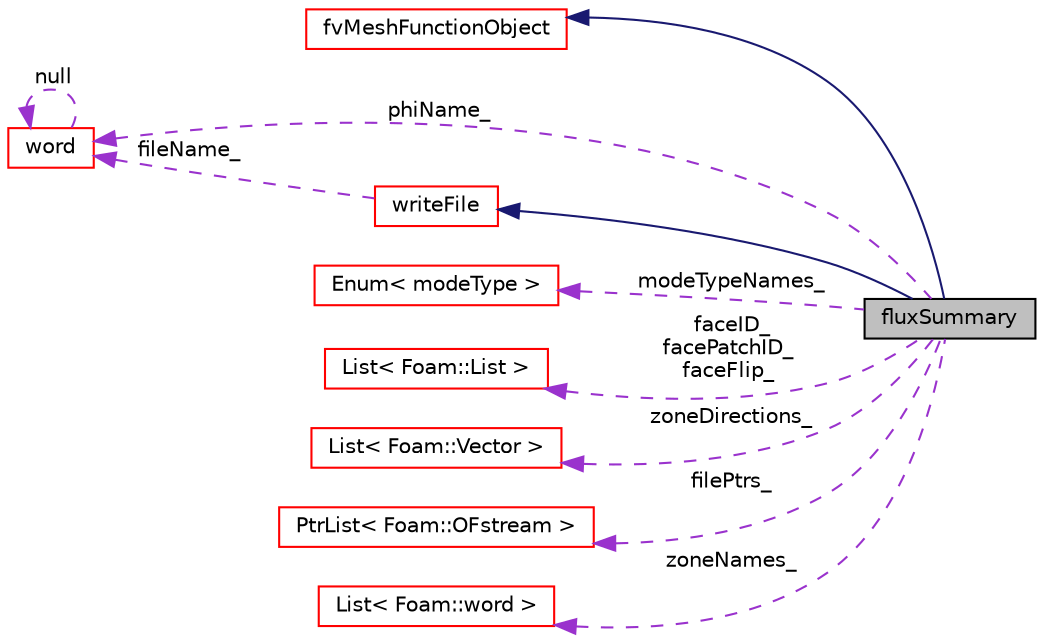 digraph "fluxSummary"
{
  bgcolor="transparent";
  edge [fontname="Helvetica",fontsize="10",labelfontname="Helvetica",labelfontsize="10"];
  node [fontname="Helvetica",fontsize="10",shape=record];
  rankdir="LR";
  Node1 [label="fluxSummary",height=0.2,width=0.4,color="black", fillcolor="grey75", style="filled" fontcolor="black"];
  Node2 -> Node1 [dir="back",color="midnightblue",fontsize="10",style="solid",fontname="Helvetica"];
  Node2 [label="fvMeshFunctionObject",height=0.2,width=0.4,color="red",URL="$classFoam_1_1functionObjects_1_1fvMeshFunctionObject.html",tooltip="Specialization of Foam::functionObject for an Foam::fvMesh, providing a reference to the Foam::fvMesh..."];
  Node3 -> Node1 [dir="back",color="midnightblue",fontsize="10",style="solid",fontname="Helvetica"];
  Node3 [label="writeFile",height=0.2,width=0.4,color="red",URL="$classFoam_1_1functionObjects_1_1writeFile.html",tooltip="functionObject base class for writing single files "];
  Node4 -> Node3 [dir="back",color="darkorchid3",fontsize="10",style="dashed",label=" fileName_" ,fontname="Helvetica"];
  Node4 [label="word",height=0.2,width=0.4,color="red",URL="$classFoam_1_1word.html",tooltip="A class for handling words, derived from Foam::string. "];
  Node4 -> Node4 [dir="back",color="darkorchid3",fontsize="10",style="dashed",label=" null" ,fontname="Helvetica"];
  Node5 -> Node1 [dir="back",color="darkorchid3",fontsize="10",style="dashed",label=" modeTypeNames_" ,fontname="Helvetica"];
  Node5 [label="Enum\< modeType \>",height=0.2,width=0.4,color="red",URL="$classFoam_1_1Enum.html"];
  Node6 -> Node1 [dir="back",color="darkorchid3",fontsize="10",style="dashed",label=" faceID_\nfacePatchID_\nfaceFlip_" ,fontname="Helvetica"];
  Node6 [label="List\< Foam::List \>",height=0.2,width=0.4,color="red",URL="$classFoam_1_1List.html"];
  Node7 -> Node1 [dir="back",color="darkorchid3",fontsize="10",style="dashed",label=" zoneDirections_" ,fontname="Helvetica"];
  Node7 [label="List\< Foam::Vector \>",height=0.2,width=0.4,color="red",URL="$classFoam_1_1List.html"];
  Node8 -> Node1 [dir="back",color="darkorchid3",fontsize="10",style="dashed",label=" filePtrs_" ,fontname="Helvetica"];
  Node8 [label="PtrList\< Foam::OFstream \>",height=0.2,width=0.4,color="red",URL="$classFoam_1_1PtrList.html"];
  Node9 -> Node1 [dir="back",color="darkorchid3",fontsize="10",style="dashed",label=" zoneNames_" ,fontname="Helvetica"];
  Node9 [label="List\< Foam::word \>",height=0.2,width=0.4,color="red",URL="$classFoam_1_1List.html"];
  Node4 -> Node1 [dir="back",color="darkorchid3",fontsize="10",style="dashed",label=" phiName_" ,fontname="Helvetica"];
}
